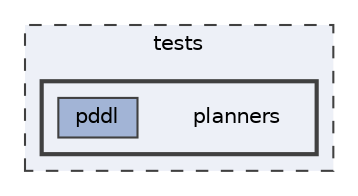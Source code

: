 digraph "tests/planners"
{
 // LATEX_PDF_SIZE
  bgcolor="transparent";
  edge [fontname=Helvetica,fontsize=10,labelfontname=Helvetica,labelfontsize=10];
  node [fontname=Helvetica,fontsize=10,shape=box,height=0.2,width=0.4];
  compound=true
  subgraph clusterdir_59425e443f801f1f2fd8bbe4959a3ccf {
    graph [ bgcolor="#edf0f7", pencolor="grey25", label="tests", fontname=Helvetica,fontsize=10 style="filled,dashed", URL="dir_59425e443f801f1f2fd8bbe4959a3ccf.html",tooltip=""]
  subgraph clusterdir_e8c4827ce36896dc6c7082121986a1d8 {
    graph [ bgcolor="#edf0f7", pencolor="grey25", label="", fontname=Helvetica,fontsize=10 style="filled,bold", URL="dir_e8c4827ce36896dc6c7082121986a1d8.html",tooltip=""]
    dir_e8c4827ce36896dc6c7082121986a1d8 [shape=plaintext, label="planners"];
  dir_408d4f562835e2ad24ec533582c4d075 [label="pddl", fillcolor="#a2b4d6", color="grey25", style="filled", URL="dir_408d4f562835e2ad24ec533582c4d075.html",tooltip=""];
  }
  }
}
